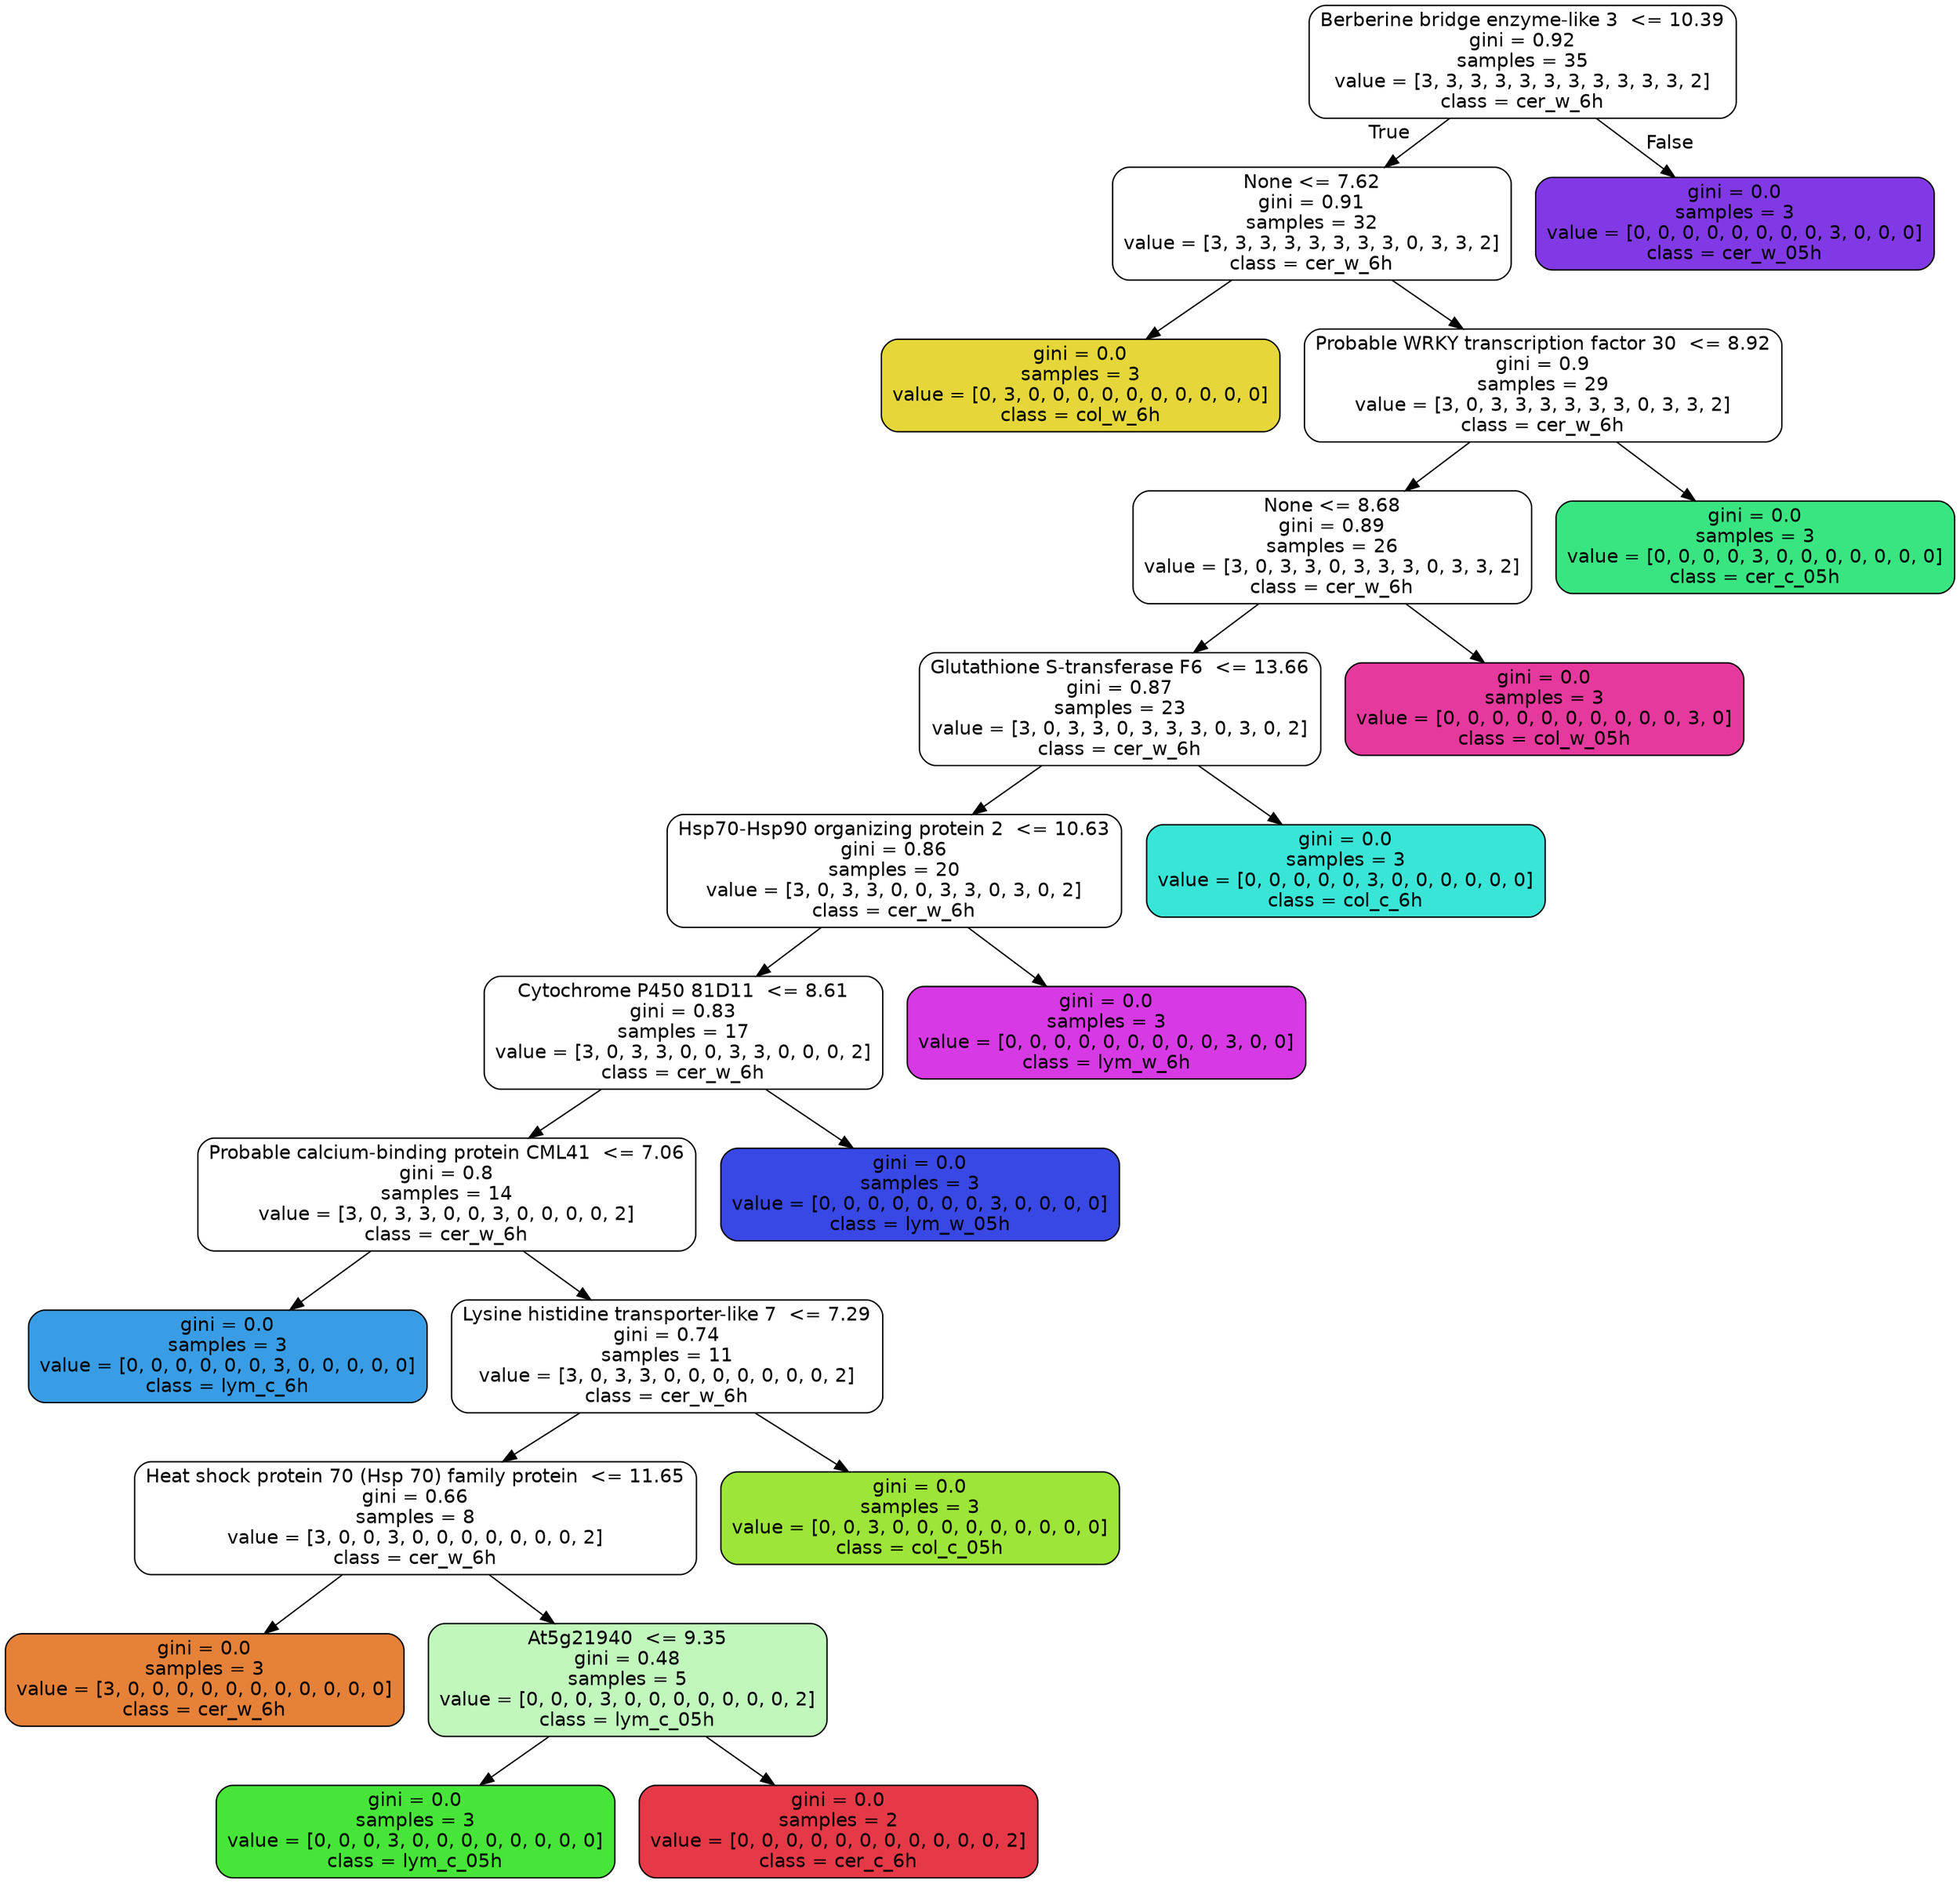 digraph Tree {
node [shape=box, style="filled, rounded", color="black", fontname=helvetica] ;
edge [fontname=helvetica] ;
0 [label="Berberine bridge enzyme-like 3  <= 10.39\ngini = 0.92\nsamples = 35\nvalue = [3, 3, 3, 3, 3, 3, 3, 3, 3, 3, 3, 2]\nclass = cer_w_6h", fillcolor="#e5813900"] ;
1 [label="None <= 7.62\ngini = 0.91\nsamples = 32\nvalue = [3, 3, 3, 3, 3, 3, 3, 3, 0, 3, 3, 2]\nclass = cer_w_6h", fillcolor="#e5813900"] ;
0 -> 1 [labeldistance=2.5, labelangle=45, headlabel="True"] ;
2 [label="gini = 0.0\nsamples = 3\nvalue = [0, 3, 0, 0, 0, 0, 0, 0, 0, 0, 0, 0]\nclass = col_w_6h", fillcolor="#e5d739ff"] ;
1 -> 2 ;
3 [label="Probable WRKY transcription factor 30  <= 8.92\ngini = 0.9\nsamples = 29\nvalue = [3, 0, 3, 3, 3, 3, 3, 3, 0, 3, 3, 2]\nclass = cer_w_6h", fillcolor="#e5813900"] ;
1 -> 3 ;
4 [label="None <= 8.68\ngini = 0.89\nsamples = 26\nvalue = [3, 0, 3, 3, 0, 3, 3, 3, 0, 3, 3, 2]\nclass = cer_w_6h", fillcolor="#e5813900"] ;
3 -> 4 ;
5 [label="Glutathione S-transferase F6  <= 13.66\ngini = 0.87\nsamples = 23\nvalue = [3, 0, 3, 3, 0, 3, 3, 3, 0, 3, 0, 2]\nclass = cer_w_6h", fillcolor="#e5813900"] ;
4 -> 5 ;
6 [label="Hsp70-Hsp90 organizing protein 2  <= 10.63\ngini = 0.86\nsamples = 20\nvalue = [3, 0, 3, 3, 0, 0, 3, 3, 0, 3, 0, 2]\nclass = cer_w_6h", fillcolor="#e5813900"] ;
5 -> 6 ;
7 [label="Cytochrome P450 81D11  <= 8.61\ngini = 0.83\nsamples = 17\nvalue = [3, 0, 3, 3, 0, 0, 3, 3, 0, 0, 0, 2]\nclass = cer_w_6h", fillcolor="#e5813900"] ;
6 -> 7 ;
8 [label="Probable calcium-binding protein CML41  <= 7.06\ngini = 0.8\nsamples = 14\nvalue = [3, 0, 3, 3, 0, 0, 3, 0, 0, 0, 0, 2]\nclass = cer_w_6h", fillcolor="#e5813900"] ;
7 -> 8 ;
9 [label="gini = 0.0\nsamples = 3\nvalue = [0, 0, 0, 0, 0, 0, 3, 0, 0, 0, 0, 0]\nclass = lym_c_6h", fillcolor="#399de5ff"] ;
8 -> 9 ;
10 [label="Lysine histidine transporter-like 7  <= 7.29\ngini = 0.74\nsamples = 11\nvalue = [3, 0, 3, 3, 0, 0, 0, 0, 0, 0, 0, 2]\nclass = cer_w_6h", fillcolor="#e5813900"] ;
8 -> 10 ;
11 [label="Heat shock protein 70 (Hsp 70) family protein  <= 11.65\ngini = 0.66\nsamples = 8\nvalue = [3, 0, 0, 3, 0, 0, 0, 0, 0, 0, 0, 2]\nclass = cer_w_6h", fillcolor="#e5813900"] ;
10 -> 11 ;
12 [label="gini = 0.0\nsamples = 3\nvalue = [3, 0, 0, 0, 0, 0, 0, 0, 0, 0, 0, 0]\nclass = cer_w_6h", fillcolor="#e58139ff"] ;
11 -> 12 ;
13 [label="At5g21940  <= 9.35\ngini = 0.48\nsamples = 5\nvalue = [0, 0, 0, 3, 0, 0, 0, 0, 0, 0, 0, 2]\nclass = lym_c_05h", fillcolor="#47e53955"] ;
11 -> 13 ;
14 [label="gini = 0.0\nsamples = 3\nvalue = [0, 0, 0, 3, 0, 0, 0, 0, 0, 0, 0, 0]\nclass = lym_c_05h", fillcolor="#47e539ff"] ;
13 -> 14 ;
15 [label="gini = 0.0\nsamples = 2\nvalue = [0, 0, 0, 0, 0, 0, 0, 0, 0, 0, 0, 2]\nclass = cer_c_6h", fillcolor="#e53947ff"] ;
13 -> 15 ;
16 [label="gini = 0.0\nsamples = 3\nvalue = [0, 0, 3, 0, 0, 0, 0, 0, 0, 0, 0, 0]\nclass = col_c_05h", fillcolor="#9de539ff"] ;
10 -> 16 ;
17 [label="gini = 0.0\nsamples = 3\nvalue = [0, 0, 0, 0, 0, 0, 0, 3, 0, 0, 0, 0]\nclass = lym_w_05h", fillcolor="#3947e5ff"] ;
7 -> 17 ;
18 [label="gini = 0.0\nsamples = 3\nvalue = [0, 0, 0, 0, 0, 0, 0, 0, 0, 3, 0, 0]\nclass = lym_w_6h", fillcolor="#d739e5ff"] ;
6 -> 18 ;
19 [label="gini = 0.0\nsamples = 3\nvalue = [0, 0, 0, 0, 0, 3, 0, 0, 0, 0, 0, 0]\nclass = col_c_6h", fillcolor="#39e5d7ff"] ;
5 -> 19 ;
20 [label="gini = 0.0\nsamples = 3\nvalue = [0, 0, 0, 0, 0, 0, 0, 0, 0, 0, 3, 0]\nclass = col_w_05h", fillcolor="#e5399dff"] ;
4 -> 20 ;
21 [label="gini = 0.0\nsamples = 3\nvalue = [0, 0, 0, 0, 3, 0, 0, 0, 0, 0, 0, 0]\nclass = cer_c_05h", fillcolor="#39e581ff"] ;
3 -> 21 ;
22 [label="gini = 0.0\nsamples = 3\nvalue = [0, 0, 0, 0, 0, 0, 0, 0, 3, 0, 0, 0]\nclass = cer_w_05h", fillcolor="#8139e5ff"] ;
0 -> 22 [labeldistance=2.5, labelangle=-45, headlabel="False"] ;
}